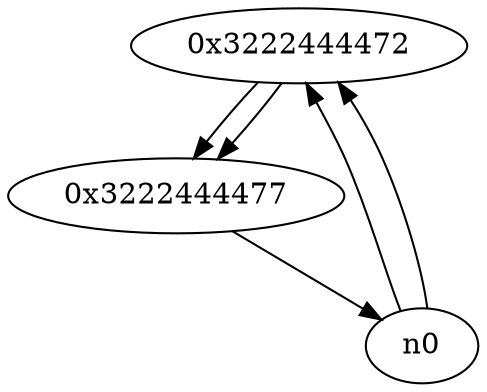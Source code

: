 digraph G{
/* nodes */
  n1 [label="0x3222444472"]
  n2 [label="0x3222444477"]
/* edges */
n1 -> n2;
n0 -> n1;
n0 -> n1;
n2 -> n0;
n1 -> n2;
}
